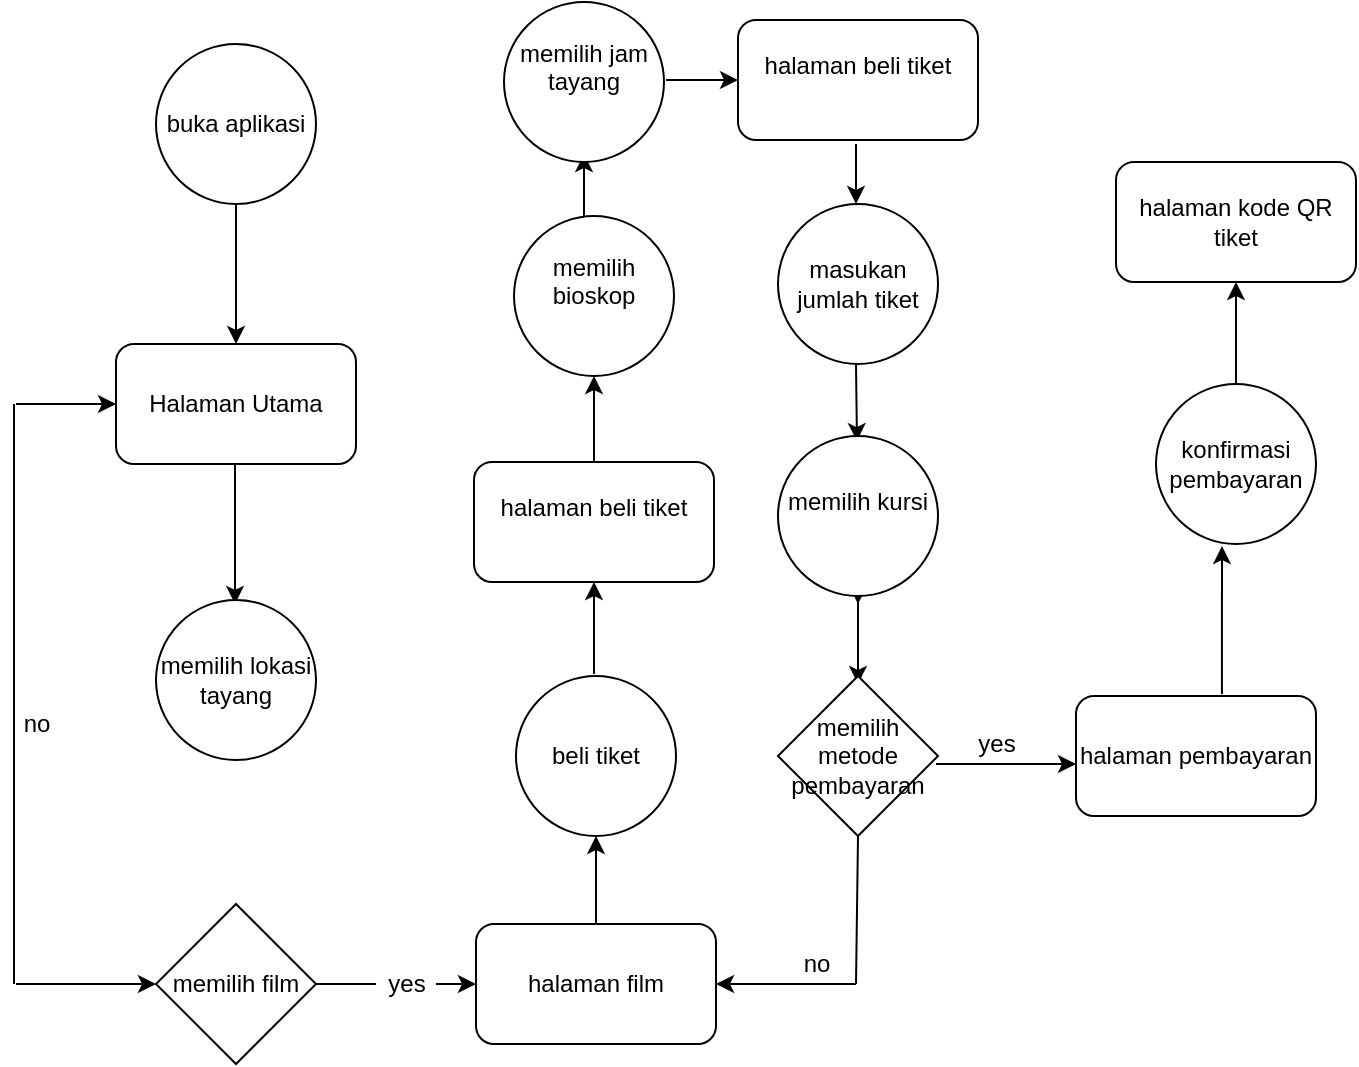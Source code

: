 <mxfile version="16.6.1" type="github"><diagram id="C5RBs43oDa-KdzZeNtuy" name="Page-1"><mxGraphModel dx="470" dy="259" grid="1" gridSize="10" guides="1" tooltips="1" connect="1" arrows="1" fold="1" page="1" pageScale="1" pageWidth="827" pageHeight="1169" math="0" shadow="0"><root><mxCell id="WIyWlLk6GJQsqaUBKTNV-0"/><mxCell id="WIyWlLk6GJQsqaUBKTNV-1" parent="WIyWlLk6GJQsqaUBKTNV-0"/><mxCell id="K5-wpXNanmHP5LTXSzT2-12" value="" style="edgeStyle=orthogonalEdgeStyle;rounded=0;orthogonalLoop=1;jettySize=auto;html=1;" edge="1" parent="WIyWlLk6GJQsqaUBKTNV-1" source="K5-wpXNanmHP5LTXSzT2-11"><mxGeometry relative="1" as="geometry"><mxPoint x="415" y="210" as="targetPoint"/></mxGeometry></mxCell><mxCell id="K5-wpXNanmHP5LTXSzT2-31" value="buka aplikasi" style="ellipse;whiteSpace=wrap;html=1;aspect=fixed;" vertex="1" parent="WIyWlLk6GJQsqaUBKTNV-1"><mxGeometry x="150" y="30" width="80" height="80" as="geometry"/></mxCell><mxCell id="K5-wpXNanmHP5LTXSzT2-32" value="" style="endArrow=classic;html=1;rounded=0;exitX=0.5;exitY=1;exitDx=0;exitDy=0;" edge="1" parent="WIyWlLk6GJQsqaUBKTNV-1" source="K5-wpXNanmHP5LTXSzT2-31"><mxGeometry width="50" height="50" relative="1" as="geometry"><mxPoint x="190" y="210" as="sourcePoint"/><mxPoint x="190" y="180" as="targetPoint"/></mxGeometry></mxCell><mxCell id="K5-wpXNanmHP5LTXSzT2-33" value="Halaman Utama" style="rounded=1;whiteSpace=wrap;html=1;" vertex="1" parent="WIyWlLk6GJQsqaUBKTNV-1"><mxGeometry x="130" y="180" width="120" height="60" as="geometry"/></mxCell><mxCell id="K5-wpXNanmHP5LTXSzT2-35" value="" style="endArrow=classic;html=1;rounded=0;exitX=0.5;exitY=1;exitDx=0;exitDy=0;" edge="1" parent="WIyWlLk6GJQsqaUBKTNV-1"><mxGeometry width="50" height="50" relative="1" as="geometry"><mxPoint x="189.5" y="240" as="sourcePoint"/><mxPoint x="189.5" y="310" as="targetPoint"/></mxGeometry></mxCell><mxCell id="K5-wpXNanmHP5LTXSzT2-50" value="halaman film" style="rounded=1;whiteSpace=wrap;html=1;" vertex="1" parent="WIyWlLk6GJQsqaUBKTNV-1"><mxGeometry x="310" y="470" width="120" height="60" as="geometry"/></mxCell><mxCell id="K5-wpXNanmHP5LTXSzT2-53" value="memilih lokasi tayang" style="ellipse;whiteSpace=wrap;html=1;aspect=fixed;" vertex="1" parent="WIyWlLk6GJQsqaUBKTNV-1"><mxGeometry x="150" y="308" width="80" height="80" as="geometry"/></mxCell><mxCell id="K5-wpXNanmHP5LTXSzT2-54" value="memilih film" style="rhombus;whiteSpace=wrap;html=1;" vertex="1" parent="WIyWlLk6GJQsqaUBKTNV-1"><mxGeometry x="150" y="460" width="80" height="80" as="geometry"/></mxCell><mxCell id="K5-wpXNanmHP5LTXSzT2-58" value="" style="endArrow=none;html=1;rounded=0;" edge="1" parent="WIyWlLk6GJQsqaUBKTNV-1"><mxGeometry width="50" height="50" relative="1" as="geometry"><mxPoint x="79" y="500" as="sourcePoint"/><mxPoint x="79" y="210" as="targetPoint"/></mxGeometry></mxCell><mxCell id="K5-wpXNanmHP5LTXSzT2-59" value="" style="endArrow=classic;html=1;rounded=0;entryX=0;entryY=0.5;entryDx=0;entryDy=0;" edge="1" parent="WIyWlLk6GJQsqaUBKTNV-1" target="K5-wpXNanmHP5LTXSzT2-33"><mxGeometry width="50" height="50" relative="1" as="geometry"><mxPoint x="80" y="210" as="sourcePoint"/><mxPoint x="110" y="170" as="targetPoint"/></mxGeometry></mxCell><mxCell id="K5-wpXNanmHP5LTXSzT2-60" value="&lt;div&gt;no&lt;/div&gt;" style="text;html=1;align=center;verticalAlign=middle;resizable=0;points=[];autosize=1;strokeColor=none;fillColor=none;" vertex="1" parent="WIyWlLk6GJQsqaUBKTNV-1"><mxGeometry x="75" y="360" width="30" height="20" as="geometry"/></mxCell><mxCell id="K5-wpXNanmHP5LTXSzT2-61" value="" style="endArrow=classic;html=1;rounded=0;exitX=0.5;exitY=0;exitDx=0;exitDy=0;" edge="1" parent="WIyWlLk6GJQsqaUBKTNV-1" source="K5-wpXNanmHP5LTXSzT2-50" target="K5-wpXNanmHP5LTXSzT2-62"><mxGeometry width="50" height="50" relative="1" as="geometry"><mxPoint x="370" y="350" as="sourcePoint"/><mxPoint x="370" y="390" as="targetPoint"/></mxGeometry></mxCell><mxCell id="K5-wpXNanmHP5LTXSzT2-62" value="beli tiket" style="ellipse;whiteSpace=wrap;html=1;aspect=fixed;" vertex="1" parent="WIyWlLk6GJQsqaUBKTNV-1"><mxGeometry x="330" y="346" width="80" height="80" as="geometry"/></mxCell><mxCell id="K5-wpXNanmHP5LTXSzT2-63" value="" style="endArrow=classic;html=1;rounded=0;" edge="1" parent="WIyWlLk6GJQsqaUBKTNV-1" target="K5-wpXNanmHP5LTXSzT2-64"><mxGeometry width="50" height="50" relative="1" as="geometry"><mxPoint x="369" y="345" as="sourcePoint"/><mxPoint x="369" y="275" as="targetPoint"/></mxGeometry></mxCell><mxCell id="K5-wpXNanmHP5LTXSzT2-64" value="&lt;div&gt;halaman beli tiket&lt;/div&gt;&lt;div&gt;&lt;br&gt;&lt;/div&gt;" style="rounded=1;whiteSpace=wrap;html=1;" vertex="1" parent="WIyWlLk6GJQsqaUBKTNV-1"><mxGeometry x="309" y="239" width="120" height="60" as="geometry"/></mxCell><mxCell id="K5-wpXNanmHP5LTXSzT2-65" value="" style="endArrow=classic;html=1;rounded=0;exitX=0.5;exitY=0;exitDx=0;exitDy=0;" edge="1" parent="WIyWlLk6GJQsqaUBKTNV-1" source="K5-wpXNanmHP5LTXSzT2-64" target="K5-wpXNanmHP5LTXSzT2-66"><mxGeometry width="50" height="50" relative="1" as="geometry"><mxPoint x="370" y="210" as="sourcePoint"/><mxPoint x="369" y="170" as="targetPoint"/></mxGeometry></mxCell><mxCell id="K5-wpXNanmHP5LTXSzT2-66" value="&lt;div&gt;memilih bioskop&lt;/div&gt;&lt;div&gt;&lt;br&gt;&lt;/div&gt;" style="ellipse;whiteSpace=wrap;html=1;aspect=fixed;" vertex="1" parent="WIyWlLk6GJQsqaUBKTNV-1"><mxGeometry x="329" y="116" width="80" height="80" as="geometry"/></mxCell><mxCell id="K5-wpXNanmHP5LTXSzT2-67" value="" style="endArrow=classic;html=1;rounded=0;" edge="1" parent="WIyWlLk6GJQsqaUBKTNV-1"><mxGeometry width="50" height="50" relative="1" as="geometry"><mxPoint x="364" y="116" as="sourcePoint"/><mxPoint x="364" y="85" as="targetPoint"/></mxGeometry></mxCell><mxCell id="K5-wpXNanmHP5LTXSzT2-69" value="&lt;div&gt;memilih jam tayang&lt;/div&gt;&lt;div&gt;&lt;br&gt;&lt;/div&gt;" style="ellipse;whiteSpace=wrap;html=1;aspect=fixed;" vertex="1" parent="WIyWlLk6GJQsqaUBKTNV-1"><mxGeometry x="324" y="9" width="80" height="80" as="geometry"/></mxCell><mxCell id="K5-wpXNanmHP5LTXSzT2-71" value="" style="endArrow=classic;html=1;rounded=0;" edge="1" parent="WIyWlLk6GJQsqaUBKTNV-1" target="K5-wpXNanmHP5LTXSzT2-72"><mxGeometry width="50" height="50" relative="1" as="geometry"><mxPoint x="405" y="48" as="sourcePoint"/><mxPoint x="475" y="48" as="targetPoint"/></mxGeometry></mxCell><mxCell id="K5-wpXNanmHP5LTXSzT2-72" value="&lt;div&gt;halaman beli tiket&lt;/div&gt;&lt;div&gt;&lt;br&gt;&lt;/div&gt;" style="rounded=1;whiteSpace=wrap;html=1;" vertex="1" parent="WIyWlLk6GJQsqaUBKTNV-1"><mxGeometry x="441" y="18" width="120" height="60" as="geometry"/></mxCell><mxCell id="K5-wpXNanmHP5LTXSzT2-73" value="" style="endArrow=classic;html=1;rounded=0;" edge="1" parent="WIyWlLk6GJQsqaUBKTNV-1"><mxGeometry width="50" height="50" relative="1" as="geometry"><mxPoint x="500" y="80" as="sourcePoint"/><mxPoint x="500" y="110" as="targetPoint"/></mxGeometry></mxCell><mxCell id="K5-wpXNanmHP5LTXSzT2-75" value="" style="endArrow=classic;html=1;rounded=0;exitX=0.5;exitY=1;exitDx=0;exitDy=0;" edge="1" parent="WIyWlLk6GJQsqaUBKTNV-1"><mxGeometry width="50" height="50" relative="1" as="geometry"><mxPoint x="500" y="190" as="sourcePoint"/><mxPoint x="500.494" y="228.506" as="targetPoint"/></mxGeometry></mxCell><mxCell id="K5-wpXNanmHP5LTXSzT2-77" value="" style="endArrow=classic;html=1;rounded=0;exitX=0.5;exitY=1;exitDx=0;exitDy=0;" edge="1" parent="WIyWlLk6GJQsqaUBKTNV-1"><mxGeometry width="50" height="50" relative="1" as="geometry"><mxPoint x="501" y="308" as="sourcePoint"/><mxPoint x="500.952" y="310.011" as="targetPoint"/></mxGeometry></mxCell><mxCell id="K5-wpXNanmHP5LTXSzT2-80" value="masukan jumlah tiket" style="ellipse;whiteSpace=wrap;html=1;aspect=fixed;" vertex="1" parent="WIyWlLk6GJQsqaUBKTNV-1"><mxGeometry x="461" y="110" width="80" height="80" as="geometry"/></mxCell><mxCell id="K5-wpXNanmHP5LTXSzT2-81" value="&lt;div&gt;memilih kursi&lt;/div&gt;&lt;div&gt;&lt;br&gt;&lt;/div&gt;" style="ellipse;whiteSpace=wrap;html=1;aspect=fixed;" vertex="1" parent="WIyWlLk6GJQsqaUBKTNV-1"><mxGeometry x="461" y="226" width="80" height="80" as="geometry"/></mxCell><mxCell id="K5-wpXNanmHP5LTXSzT2-82" value="" style="endArrow=classic;html=1;rounded=0;exitX=0.5;exitY=1;exitDx=0;exitDy=0;" edge="1" parent="WIyWlLk6GJQsqaUBKTNV-1" source="K5-wpXNanmHP5LTXSzT2-81"><mxGeometry width="50" height="50" relative="1" as="geometry"><mxPoint x="370" y="240" as="sourcePoint"/><mxPoint x="501" y="350" as="targetPoint"/></mxGeometry></mxCell><mxCell id="K5-wpXNanmHP5LTXSzT2-83" value="memilih metode pembayaran" style="rhombus;whiteSpace=wrap;html=1;" vertex="1" parent="WIyWlLk6GJQsqaUBKTNV-1"><mxGeometry x="461" y="346" width="80" height="80" as="geometry"/></mxCell><mxCell id="K5-wpXNanmHP5LTXSzT2-84" value="" style="endArrow=classic;html=1;rounded=0;" edge="1" parent="WIyWlLk6GJQsqaUBKTNV-1"><mxGeometry width="50" height="50" relative="1" as="geometry"><mxPoint x="540" y="390" as="sourcePoint"/><mxPoint x="610" y="390" as="targetPoint"/></mxGeometry></mxCell><mxCell id="K5-wpXNanmHP5LTXSzT2-86" value="" style="endArrow=none;html=1;rounded=0;exitX=0.5;exitY=1;exitDx=0;exitDy=0;" edge="1" parent="WIyWlLk6GJQsqaUBKTNV-1" source="K5-wpXNanmHP5LTXSzT2-83"><mxGeometry width="50" height="50" relative="1" as="geometry"><mxPoint x="370" y="350" as="sourcePoint"/><mxPoint x="500" y="500" as="targetPoint"/></mxGeometry></mxCell><mxCell id="K5-wpXNanmHP5LTXSzT2-87" value="&lt;div&gt;yes&lt;/div&gt;" style="text;html=1;align=center;verticalAlign=middle;resizable=0;points=[];autosize=1;strokeColor=none;fillColor=none;" vertex="1" parent="WIyWlLk6GJQsqaUBKTNV-1"><mxGeometry x="555" y="370" width="30" height="20" as="geometry"/></mxCell><mxCell id="K5-wpXNanmHP5LTXSzT2-92" value="" style="endArrow=classic;html=1;rounded=0;entryX=0;entryY=0.5;entryDx=0;entryDy=0;entryPerimeter=0;" edge="1" parent="WIyWlLk6GJQsqaUBKTNV-1" target="K5-wpXNanmHP5LTXSzT2-54"><mxGeometry width="50" height="50" relative="1" as="geometry"><mxPoint x="80" y="500" as="sourcePoint"/><mxPoint x="360" y="380" as="targetPoint"/></mxGeometry></mxCell><mxCell id="K5-wpXNanmHP5LTXSzT2-93" value="" style="endArrow=classic;html=1;rounded=0;exitX=1;exitY=0.5;exitDx=0;exitDy=0;entryX=0;entryY=0.5;entryDx=0;entryDy=0;startArrow=none;" edge="1" parent="WIyWlLk6GJQsqaUBKTNV-1" source="K5-wpXNanmHP5LTXSzT2-94" target="K5-wpXNanmHP5LTXSzT2-50"><mxGeometry width="50" height="50" relative="1" as="geometry"><mxPoint x="310" y="540" as="sourcePoint"/><mxPoint x="360" y="490" as="targetPoint"/></mxGeometry></mxCell><mxCell id="K5-wpXNanmHP5LTXSzT2-94" value="&lt;div&gt;yes&lt;/div&gt;" style="text;html=1;align=center;verticalAlign=middle;resizable=0;points=[];autosize=1;strokeColor=none;fillColor=none;" vertex="1" parent="WIyWlLk6GJQsqaUBKTNV-1"><mxGeometry x="260" y="490" width="30" height="20" as="geometry"/></mxCell><mxCell id="K5-wpXNanmHP5LTXSzT2-95" value="" style="endArrow=none;html=1;rounded=0;exitX=1;exitY=0.5;exitDx=0;exitDy=0;entryX=0;entryY=0.5;entryDx=0;entryDy=0;" edge="1" parent="WIyWlLk6GJQsqaUBKTNV-1" source="K5-wpXNanmHP5LTXSzT2-54" target="K5-wpXNanmHP5LTXSzT2-94"><mxGeometry width="50" height="50" relative="1" as="geometry"><mxPoint x="230" y="500" as="sourcePoint"/><mxPoint x="310" y="500" as="targetPoint"/></mxGeometry></mxCell><mxCell id="K5-wpXNanmHP5LTXSzT2-98" value="" style="endArrow=classic;html=1;rounded=0;entryX=1;entryY=0.5;entryDx=0;entryDy=0;" edge="1" parent="WIyWlLk6GJQsqaUBKTNV-1" target="K5-wpXNanmHP5LTXSzT2-50"><mxGeometry width="50" height="50" relative="1" as="geometry"><mxPoint x="500" y="500" as="sourcePoint"/><mxPoint x="360" y="490" as="targetPoint"/></mxGeometry></mxCell><mxCell id="K5-wpXNanmHP5LTXSzT2-99" value="no" style="text;html=1;align=center;verticalAlign=middle;resizable=0;points=[];autosize=1;strokeColor=none;fillColor=none;" vertex="1" parent="WIyWlLk6GJQsqaUBKTNV-1"><mxGeometry x="465" y="480" width="30" height="20" as="geometry"/></mxCell><mxCell id="K5-wpXNanmHP5LTXSzT2-101" value="halaman pembayaran" style="rounded=1;whiteSpace=wrap;html=1;" vertex="1" parent="WIyWlLk6GJQsqaUBKTNV-1"><mxGeometry x="610" y="356" width="120" height="60" as="geometry"/></mxCell><mxCell id="K5-wpXNanmHP5LTXSzT2-102" value="" style="endArrow=classic;html=1;rounded=0;exitX=0.608;exitY=-0.033;exitDx=0;exitDy=0;exitPerimeter=0;" edge="1" parent="WIyWlLk6GJQsqaUBKTNV-1"><mxGeometry width="50" height="50" relative="1" as="geometry"><mxPoint x="682.96" y="355.02" as="sourcePoint"/><mxPoint x="683" y="281" as="targetPoint"/></mxGeometry></mxCell><mxCell id="K5-wpXNanmHP5LTXSzT2-103" value="konfirmasi pembayaran" style="ellipse;whiteSpace=wrap;html=1;aspect=fixed;" vertex="1" parent="WIyWlLk6GJQsqaUBKTNV-1"><mxGeometry x="650" y="200" width="80" height="80" as="geometry"/></mxCell><mxCell id="K5-wpXNanmHP5LTXSzT2-104" value="" style="endArrow=classic;html=1;rounded=0;exitX=0.5;exitY=0;exitDx=0;exitDy=0;" edge="1" parent="WIyWlLk6GJQsqaUBKTNV-1" source="K5-wpXNanmHP5LTXSzT2-103" target="K5-wpXNanmHP5LTXSzT2-105"><mxGeometry width="50" height="50" relative="1" as="geometry"><mxPoint x="550" y="160" as="sourcePoint"/><mxPoint x="690" y="130" as="targetPoint"/></mxGeometry></mxCell><mxCell id="K5-wpXNanmHP5LTXSzT2-105" value="halaman kode QR tiket" style="rounded=1;whiteSpace=wrap;html=1;" vertex="1" parent="WIyWlLk6GJQsqaUBKTNV-1"><mxGeometry x="630" y="89" width="120" height="60" as="geometry"/></mxCell></root></mxGraphModel></diagram></mxfile>